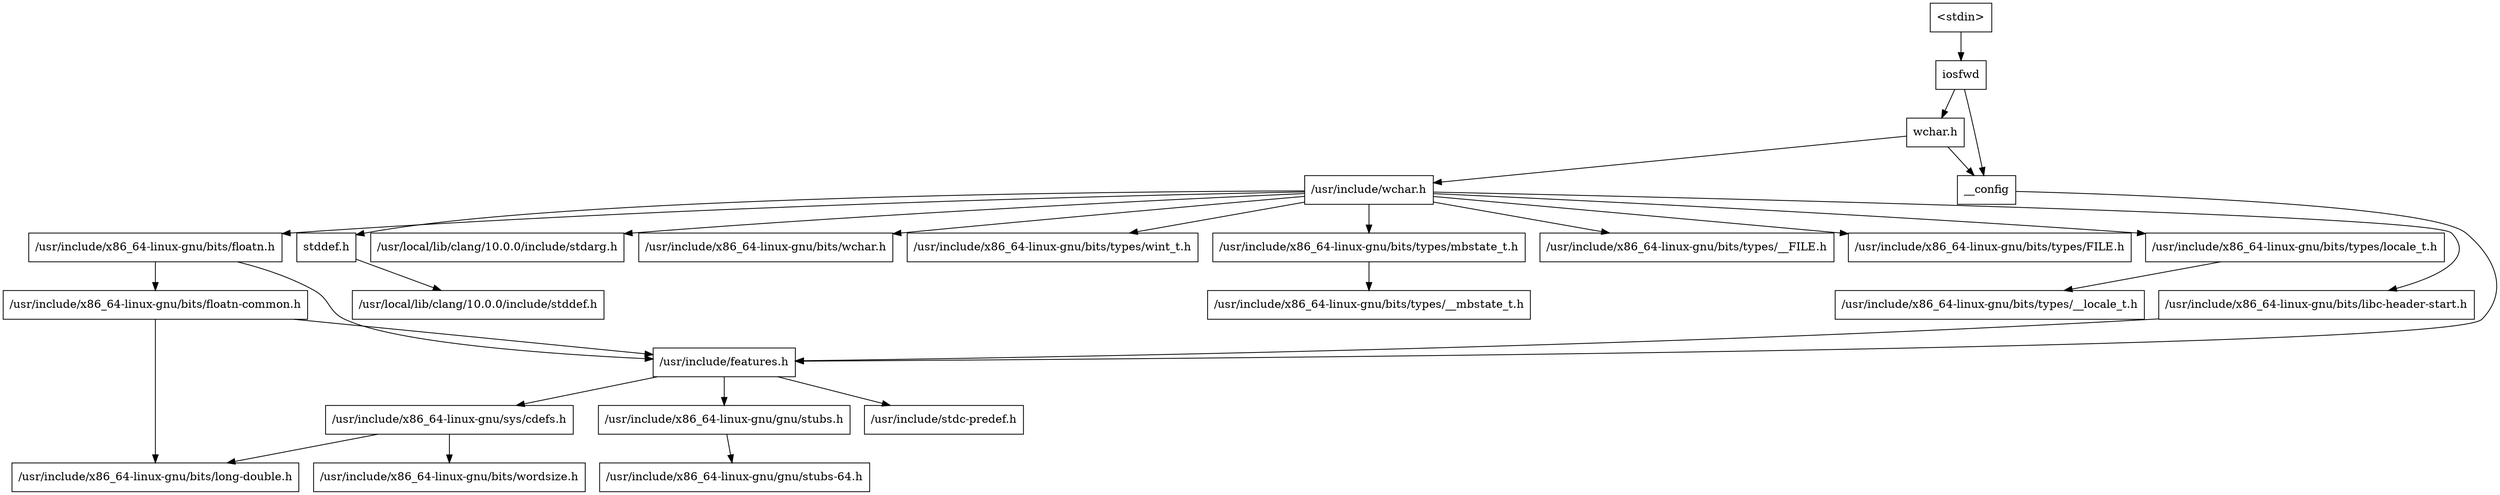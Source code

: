 digraph "dependencies" {
  header_0 [ shape="box", label="\<stdin\>" ];
  header_1 [ shape="box", label="iosfwd" ];
  header_11 [ shape="box", label="wchar.h" ];
  header_12 [ shape="box", label="/usr/include/wchar.h" ];
  header_13 [ shape="box", label="/usr/include/x86_64-linux-gnu/bits/libc-header-start.h" ];
  header_14 [ shape="box", label="/usr/include/x86_64-linux-gnu/bits/floatn.h" ];
  header_15 [ shape="box", label="/usr/include/x86_64-linux-gnu/bits/floatn-common.h" ];
  header_16 [ shape="box", label="stddef.h" ];
  header_17 [ shape="box", label="/usr/local/lib/clang/10.0.0/include/stddef.h" ];
  header_18 [ shape="box", label="/usr/local/lib/clang/10.0.0/include/stdarg.h" ];
  header_19 [ shape="box", label="/usr/include/x86_64-linux-gnu/bits/wchar.h" ];
  header_2 [ shape="box", label="__config" ];
  header_20 [ shape="box", label="/usr/include/x86_64-linux-gnu/bits/types/wint_t.h" ];
  header_21 [ shape="box", label="/usr/include/x86_64-linux-gnu/bits/types/mbstate_t.h" ];
  header_22 [ shape="box", label="/usr/include/x86_64-linux-gnu/bits/types/__mbstate_t.h" ];
  header_23 [ shape="box", label="/usr/include/x86_64-linux-gnu/bits/types/__FILE.h" ];
  header_24 [ shape="box", label="/usr/include/x86_64-linux-gnu/bits/types/FILE.h" ];
  header_25 [ shape="box", label="/usr/include/x86_64-linux-gnu/bits/types/locale_t.h" ];
  header_26 [ shape="box", label="/usr/include/x86_64-linux-gnu/bits/types/__locale_t.h" ];
  header_3 [ shape="box", label="/usr/include/features.h" ];
  header_4 [ shape="box", label="/usr/include/stdc-predef.h" ];
  header_5 [ shape="box", label="/usr/include/x86_64-linux-gnu/sys/cdefs.h" ];
  header_6 [ shape="box", label="/usr/include/x86_64-linux-gnu/bits/wordsize.h" ];
  header_7 [ shape="box", label="/usr/include/x86_64-linux-gnu/bits/long-double.h" ];
  header_8 [ shape="box", label="/usr/include/x86_64-linux-gnu/gnu/stubs.h" ];
  header_9 [ shape="box", label="/usr/include/x86_64-linux-gnu/gnu/stubs-64.h" ];
  header_25 -> header_26;
  header_21 -> header_22;
  header_5 -> header_6;
  header_5 -> header_7;
  header_2 -> header_3;
  header_3 -> header_4;
  header_3 -> header_5;
  header_3 -> header_8;
  header_0 -> header_1;
  header_1 -> header_2;
  header_1 -> header_11;
  header_8 -> header_9;
  header_14 -> header_15;
  header_14 -> header_3;
  header_15 -> header_7;
  header_15 -> header_3;
  header_16 -> header_17;
  header_11 -> header_2;
  header_11 -> header_12;
  header_12 -> header_14;
  header_12 -> header_16;
  header_12 -> header_13;
  header_12 -> header_25;
  header_12 -> header_21;
  header_12 -> header_18;
  header_12 -> header_19;
  header_12 -> header_23;
  header_12 -> header_20;
  header_12 -> header_24;
  header_13 -> header_3;
}